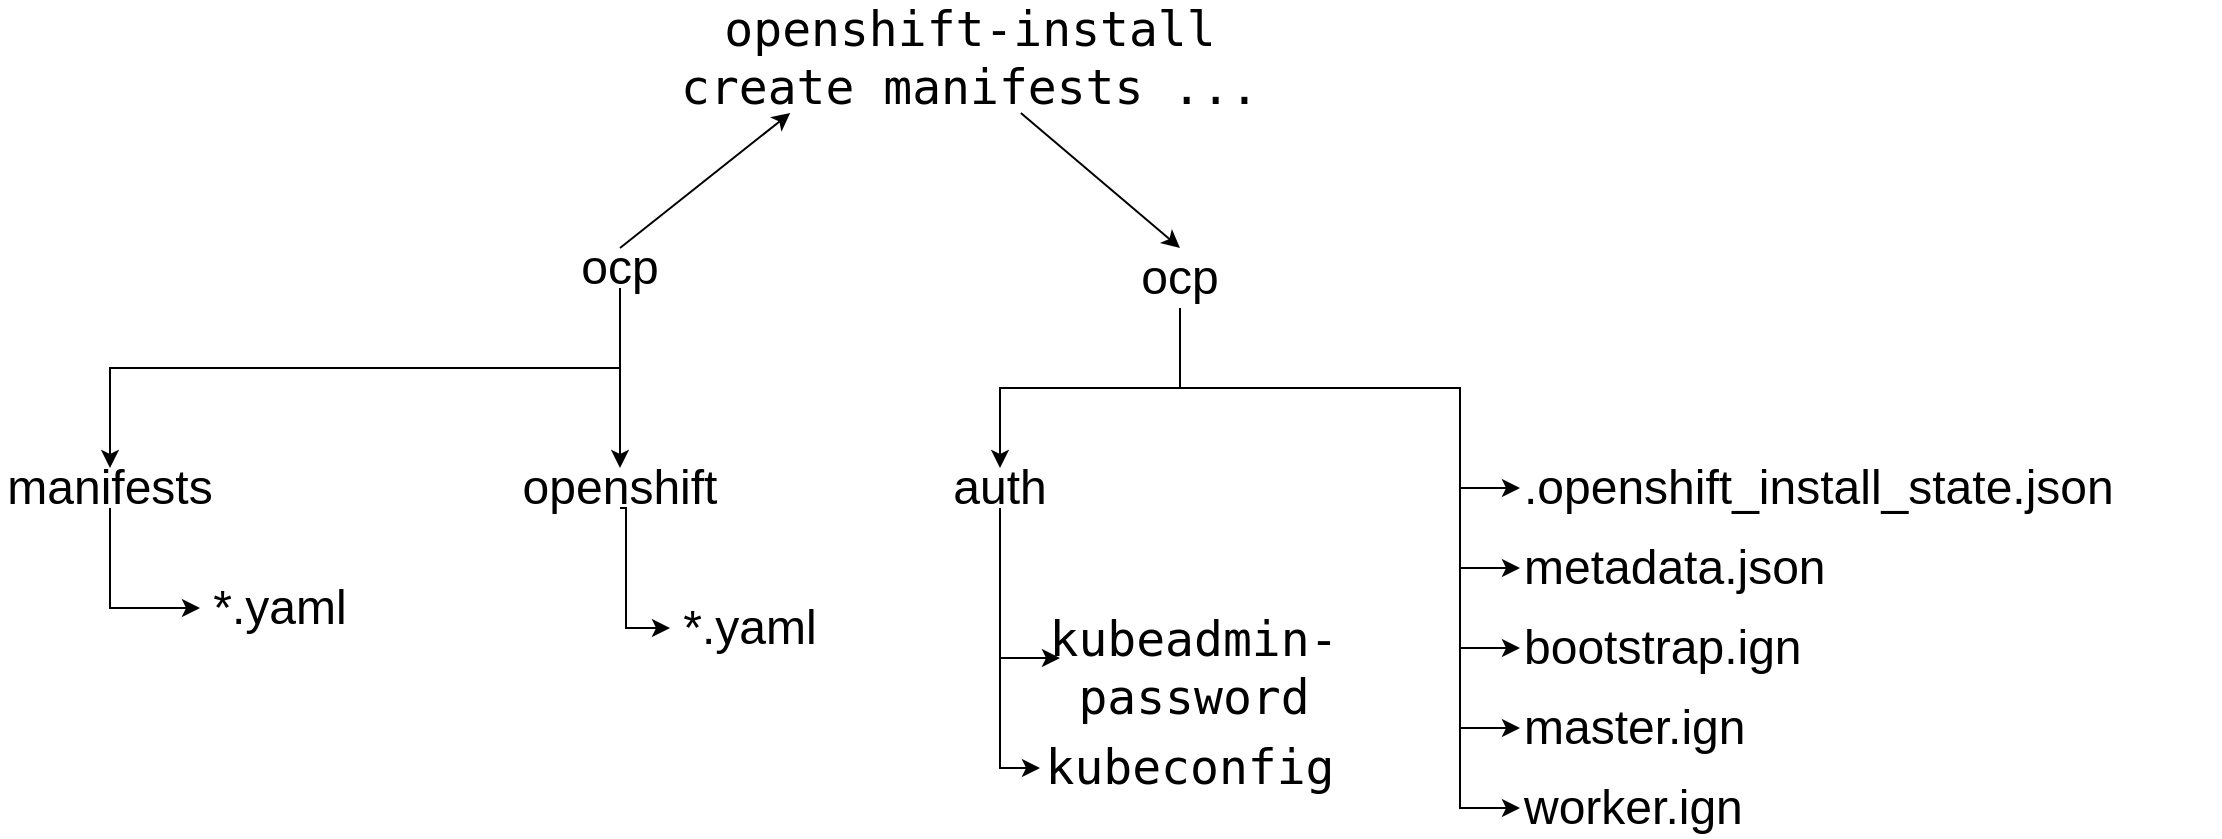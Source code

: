 <mxfile version="13.6.2" type="device"><diagram id="KNkzkaNZMIW8xC9NMKwq" name="Page-1"><mxGraphModel dx="630" dy="442" grid="1" gridSize="10" guides="1" tooltips="1" connect="1" arrows="1" fold="1" page="1" pageScale="1" pageWidth="827" pageHeight="1169" math="0" shadow="0"><root><mxCell id="0"/><mxCell id="1" parent="0"/><mxCell id="FfVoBFhxKKPP85rB4vu4-7" value="&lt;code style=&quot;font-size: 24px&quot;&gt;openshift-install create manifests ...&lt;/code&gt;" style="text;html=1;strokeColor=none;fillColor=none;align=center;verticalAlign=middle;whiteSpace=wrap;rounded=0;" parent="1" vertex="1"><mxGeometry x="450" y="580" width="310" height="50" as="geometry"/></mxCell><mxCell id="FfVoBFhxKKPP85rB4vu4-11" value="&lt;font style=&quot;font-size: 24px&quot;&gt;ocp&lt;/font&gt;" style="text;html=1;strokeColor=none;fillColor=none;align=center;verticalAlign=middle;whiteSpace=wrap;rounded=0;" parent="1" vertex="1"><mxGeometry x="410" y="700" width="40" height="20" as="geometry"/></mxCell><mxCell id="FfVoBFhxKKPP85rB4vu4-17" value="&lt;font style=&quot;font-size: 24px&quot;&gt;manifests&lt;/font&gt;" style="text;html=1;strokeColor=none;fillColor=none;align=center;verticalAlign=middle;whiteSpace=wrap;rounded=0;" parent="1" vertex="1"><mxGeometry x="120" y="810" width="110" height="20" as="geometry"/></mxCell><mxCell id="FfVoBFhxKKPP85rB4vu4-18" value="" style="endArrow=classic;html=1;entryX=0.5;entryY=0;entryDx=0;entryDy=0;exitX=0.5;exitY=1;exitDx=0;exitDy=0;edgeStyle=orthogonalEdgeStyle;rounded=0;" parent="1" source="FfVoBFhxKKPP85rB4vu4-11" target="FfVoBFhxKKPP85rB4vu4-17" edge="1"><mxGeometry width="50" height="50" relative="1" as="geometry"><mxPoint x="390" y="530" as="sourcePoint"/><mxPoint x="440" y="480" as="targetPoint"/><Array as="points"><mxPoint x="430" y="760"/><mxPoint x="175" y="760"/></Array></mxGeometry></mxCell><mxCell id="FfVoBFhxKKPP85rB4vu4-26" value="" style="endArrow=classic;html=1;entryX=0.5;entryY=0;entryDx=0;entryDy=0;exitX=0.5;exitY=1;exitDx=0;exitDy=0;" parent="1" source="FfVoBFhxKKPP85rB4vu4-11" target="nDaFfTGFjUVv1kbS_dd--27" edge="1"><mxGeometry width="50" height="50" relative="1" as="geometry"><mxPoint x="390" y="630" as="sourcePoint"/><mxPoint x="430" y="790" as="targetPoint"/></mxGeometry></mxCell><mxCell id="nDaFfTGFjUVv1kbS_dd--27" value="&lt;font style=&quot;font-size: 24px&quot;&gt;openshift&lt;/font&gt;" style="text;html=1;strokeColor=none;fillColor=none;align=center;verticalAlign=middle;whiteSpace=wrap;rounded=0;" parent="1" vertex="1"><mxGeometry x="375" y="810" width="110" height="20" as="geometry"/></mxCell><mxCell id="nDaFfTGFjUVv1kbS_dd--28" value="&lt;font style=&quot;font-size: 24px&quot;&gt;*.yaml&lt;/font&gt;" style="text;html=1;strokeColor=none;fillColor=none;align=center;verticalAlign=middle;whiteSpace=wrap;rounded=0;" parent="1" vertex="1"><mxGeometry x="220" y="870" width="80" height="20" as="geometry"/></mxCell><mxCell id="nDaFfTGFjUVv1kbS_dd--29" value="" style="endArrow=classic;html=1;entryX=0;entryY=0.5;entryDx=0;entryDy=0;exitX=0.5;exitY=1;exitDx=0;exitDy=0;edgeStyle=orthogonalEdgeStyle;rounded=0;" parent="1" source="FfVoBFhxKKPP85rB4vu4-17" target="nDaFfTGFjUVv1kbS_dd--28" edge="1"><mxGeometry width="50" height="50" relative="1" as="geometry"><mxPoint x="240" y="820" as="sourcePoint"/><mxPoint x="290" y="770" as="targetPoint"/></mxGeometry></mxCell><mxCell id="nDaFfTGFjUVv1kbS_dd--30" value="&lt;font style=&quot;font-size: 24px&quot;&gt;*.yaml&lt;/font&gt;" style="text;html=1;strokeColor=none;fillColor=none;align=center;verticalAlign=middle;whiteSpace=wrap;rounded=0;" parent="1" vertex="1"><mxGeometry x="455" y="880" width="80" height="20" as="geometry"/></mxCell><mxCell id="nDaFfTGFjUVv1kbS_dd--31" value="" style="endArrow=classic;html=1;entryX=0;entryY=0.5;entryDx=0;entryDy=0;edgeStyle=orthogonalEdgeStyle;rounded=0;exitX=0.5;exitY=1;exitDx=0;exitDy=0;" parent="1" source="nDaFfTGFjUVv1kbS_dd--27" target="nDaFfTGFjUVv1kbS_dd--30" edge="1"><mxGeometry width="50" height="50" relative="1" as="geometry"><mxPoint x="433" y="840" as="sourcePoint"/><mxPoint x="525" y="780" as="targetPoint"/><Array as="points"><mxPoint x="433" y="830"/><mxPoint x="433" y="890"/></Array></mxGeometry></mxCell><mxCell id="nDaFfTGFjUVv1kbS_dd--32" value="" style="endArrow=classic;html=1;entryX=0.21;entryY=1.05;entryDx=0;entryDy=0;entryPerimeter=0;exitX=0.5;exitY=0;exitDx=0;exitDy=0;" parent="1" source="FfVoBFhxKKPP85rB4vu4-11" target="FfVoBFhxKKPP85rB4vu4-7" edge="1"><mxGeometry width="50" height="50" relative="1" as="geometry"><mxPoint x="380" y="650" as="sourcePoint"/><mxPoint x="430" y="600" as="targetPoint"/></mxGeometry></mxCell><mxCell id="nDaFfTGFjUVv1kbS_dd--33" value="&lt;font style=&quot;font-size: 24px&quot;&gt;ocp&lt;/font&gt;" style="text;html=1;strokeColor=none;fillColor=none;align=center;verticalAlign=middle;whiteSpace=wrap;rounded=0;" parent="1" vertex="1"><mxGeometry x="690" y="700" width="40" height="30" as="geometry"/></mxCell><mxCell id="nDaFfTGFjUVv1kbS_dd--34" value="" style="endArrow=classic;html=1;exitX=0.582;exitY=1.05;exitDx=0;exitDy=0;exitPerimeter=0;entryX=0.5;entryY=0;entryDx=0;entryDy=0;" parent="1" source="FfVoBFhxKKPP85rB4vu4-7" target="nDaFfTGFjUVv1kbS_dd--33" edge="1"><mxGeometry width="50" height="50" relative="1" as="geometry"><mxPoint x="370" y="710" as="sourcePoint"/><mxPoint x="420" y="660" as="targetPoint"/></mxGeometry></mxCell><mxCell id="AAL1b_ZqUTLL_legVyrm-1" value="&lt;font style=&quot;font-size: 24px&quot;&gt;auth&lt;/font&gt;" style="text;html=1;strokeColor=none;fillColor=none;align=center;verticalAlign=middle;whiteSpace=wrap;rounded=0;" vertex="1" parent="1"><mxGeometry x="600" y="810" width="40" height="20" as="geometry"/></mxCell><mxCell id="AAL1b_ZqUTLL_legVyrm-2" value="&lt;span style=&quot;font-family: monospace&quot;&gt;&lt;span style=&quot;background-color: rgb(255 , 255 , 255)&quot;&gt;&lt;font style=&quot;font-size: 24px&quot;&gt;kubeadmin-password&lt;/font&gt;&lt;/span&gt;&lt;br&gt;&lt;/span&gt;" style="text;html=1;strokeColor=none;fillColor=none;align=center;verticalAlign=middle;whiteSpace=wrap;rounded=0;" vertex="1" parent="1"><mxGeometry x="650" y="900" width="134" height="20" as="geometry"/></mxCell><mxCell id="AAL1b_ZqUTLL_legVyrm-3" value="&lt;span style=&quot;font-family: monospace&quot;&gt;&lt;span style=&quot;background-color: rgb(255 , 255 , 255)&quot;&gt;&lt;font style=&quot;font-size: 24px&quot;&gt;kubeconfig&lt;/font&gt;&lt;/span&gt;&lt;br&gt;&lt;/span&gt;" style="text;html=1;strokeColor=none;fillColor=none;align=center;verticalAlign=middle;whiteSpace=wrap;rounded=0;" vertex="1" parent="1"><mxGeometry x="640" y="950" width="150" height="20" as="geometry"/></mxCell><mxCell id="AAL1b_ZqUTLL_legVyrm-4" value="" style="endArrow=classic;html=1;entryX=0;entryY=0.5;entryDx=0;entryDy=0;edgeStyle=orthogonalEdgeStyle;rounded=0;" edge="1" parent="1" source="AAL1b_ZqUTLL_legVyrm-1" target="AAL1b_ZqUTLL_legVyrm-3"><mxGeometry width="50" height="50" relative="1" as="geometry"><mxPoint x="700" y="670" as="sourcePoint"/><mxPoint x="620" y="930" as="targetPoint"/></mxGeometry></mxCell><mxCell id="AAL1b_ZqUTLL_legVyrm-5" value="" style="endArrow=classic;html=1;entryX=0;entryY=0.25;entryDx=0;entryDy=0;edgeStyle=orthogonalEdgeStyle;rounded=0;" edge="1" parent="1" target="AAL1b_ZqUTLL_legVyrm-2"><mxGeometry width="50" height="50" relative="1" as="geometry"><mxPoint x="620" y="840" as="sourcePoint"/><mxPoint x="750" y="620" as="targetPoint"/><Array as="points"><mxPoint x="620" y="905"/></Array></mxGeometry></mxCell><mxCell id="AAL1b_ZqUTLL_legVyrm-6" value="" style="endArrow=classic;html=1;exitX=0.5;exitY=1;exitDx=0;exitDy=0;entryX=0.5;entryY=0;entryDx=0;entryDy=0;edgeStyle=orthogonalEdgeStyle;rounded=0;" edge="1" parent="1" source="nDaFfTGFjUVv1kbS_dd--33" target="AAL1b_ZqUTLL_legVyrm-1"><mxGeometry width="50" height="50" relative="1" as="geometry"><mxPoint x="390" y="900" as="sourcePoint"/><mxPoint x="440" y="850" as="targetPoint"/><Array as="points"><mxPoint x="710" y="770"/><mxPoint x="620" y="770"/></Array></mxGeometry></mxCell><mxCell id="AAL1b_ZqUTLL_legVyrm-7" value="&lt;font style=&quot;font-size: 24px&quot;&gt;.openshift_install_state.json&lt;/font&gt;" style="text;html=1;strokeColor=none;fillColor=none;align=left;verticalAlign=middle;whiteSpace=wrap;rounded=0;" vertex="1" parent="1"><mxGeometry x="880" y="810" width="350" height="20" as="geometry"/></mxCell><mxCell id="AAL1b_ZqUTLL_legVyrm-8" value="&lt;font style=&quot;font-size: 24px&quot;&gt;metadata.json&lt;/font&gt;" style="text;html=1;strokeColor=none;fillColor=none;align=left;verticalAlign=middle;whiteSpace=wrap;rounded=0;" vertex="1" parent="1"><mxGeometry x="880" y="850" width="260" height="20" as="geometry"/></mxCell><mxCell id="AAL1b_ZqUTLL_legVyrm-9" value="&lt;font style=&quot;font-size: 24px&quot;&gt;bootstrap.ign&lt;/font&gt;" style="text;html=1;strokeColor=none;fillColor=none;align=left;verticalAlign=middle;whiteSpace=wrap;rounded=0;" vertex="1" parent="1"><mxGeometry x="880" y="890" width="260" height="20" as="geometry"/></mxCell><mxCell id="AAL1b_ZqUTLL_legVyrm-10" value="&lt;font style=&quot;font-size: 24px&quot;&gt;master.ign&lt;/font&gt;" style="text;html=1;strokeColor=none;fillColor=none;align=left;verticalAlign=middle;whiteSpace=wrap;rounded=0;" vertex="1" parent="1"><mxGeometry x="880" y="930" width="260" height="20" as="geometry"/></mxCell><mxCell id="AAL1b_ZqUTLL_legVyrm-11" value="&lt;font style=&quot;font-size: 24px&quot;&gt;worker.ign&lt;/font&gt;" style="text;html=1;strokeColor=none;fillColor=none;align=left;verticalAlign=middle;whiteSpace=wrap;rounded=0;" vertex="1" parent="1"><mxGeometry x="880" y="970" width="260" height="20" as="geometry"/></mxCell><mxCell id="AAL1b_ZqUTLL_legVyrm-12" value="" style="endArrow=classic;html=1;exitX=0.5;exitY=1;exitDx=0;exitDy=0;entryX=0;entryY=0.5;entryDx=0;entryDy=0;edgeStyle=orthogonalEdgeStyle;rounded=0;" edge="1" parent="1" source="nDaFfTGFjUVv1kbS_dd--33" target="AAL1b_ZqUTLL_legVyrm-7"><mxGeometry width="50" height="50" relative="1" as="geometry"><mxPoint x="820" y="900" as="sourcePoint"/><mxPoint x="870" y="850" as="targetPoint"/><Array as="points"><mxPoint x="710" y="770"/><mxPoint x="850" y="770"/><mxPoint x="850" y="820"/></Array></mxGeometry></mxCell><mxCell id="AAL1b_ZqUTLL_legVyrm-13" value="" style="endArrow=classic;html=1;exitX=0.5;exitY=1;exitDx=0;exitDy=0;edgeStyle=orthogonalEdgeStyle;rounded=0;" edge="1" parent="1" source="nDaFfTGFjUVv1kbS_dd--33"><mxGeometry width="50" height="50" relative="1" as="geometry"><mxPoint x="820" y="900" as="sourcePoint"/><mxPoint x="880" y="860" as="targetPoint"/><Array as="points"><mxPoint x="710" y="770"/><mxPoint x="850" y="770"/><mxPoint x="850" y="860"/></Array></mxGeometry></mxCell><mxCell id="AAL1b_ZqUTLL_legVyrm-16" value="" style="endArrow=none;html=1;" edge="1" parent="1"><mxGeometry width="50" height="50" relative="1" as="geometry"><mxPoint x="850" y="980" as="sourcePoint"/><mxPoint x="850" y="780" as="targetPoint"/></mxGeometry></mxCell><mxCell id="AAL1b_ZqUTLL_legVyrm-17" value="" style="endArrow=classic;html=1;exitX=0.5;exitY=1;exitDx=0;exitDy=0;entryX=0;entryY=0.5;entryDx=0;entryDy=0;edgeStyle=orthogonalEdgeStyle;rounded=0;" edge="1" parent="1" source="nDaFfTGFjUVv1kbS_dd--33" target="AAL1b_ZqUTLL_legVyrm-9"><mxGeometry width="50" height="50" relative="1" as="geometry"><mxPoint x="820" y="900" as="sourcePoint"/><mxPoint x="870" y="850" as="targetPoint"/><Array as="points"><mxPoint x="710" y="770"/><mxPoint x="850" y="770"/><mxPoint x="850" y="900"/></Array></mxGeometry></mxCell><mxCell id="AAL1b_ZqUTLL_legVyrm-18" value="" style="endArrow=classic;html=1;exitX=0.5;exitY=1;exitDx=0;exitDy=0;entryX=0;entryY=0.5;entryDx=0;entryDy=0;edgeStyle=orthogonalEdgeStyle;rounded=0;" edge="1" parent="1" source="nDaFfTGFjUVv1kbS_dd--33" target="AAL1b_ZqUTLL_legVyrm-10"><mxGeometry width="50" height="50" relative="1" as="geometry"><mxPoint x="820" y="900" as="sourcePoint"/><mxPoint x="870" y="850" as="targetPoint"/><Array as="points"><mxPoint x="710" y="770"/><mxPoint x="850" y="770"/><mxPoint x="850" y="940"/></Array></mxGeometry></mxCell><mxCell id="AAL1b_ZqUTLL_legVyrm-19" value="" style="endArrow=classic;html=1;entryX=0;entryY=0.5;entryDx=0;entryDy=0;edgeStyle=orthogonalEdgeStyle;rounded=0;" edge="1" parent="1" target="AAL1b_ZqUTLL_legVyrm-11"><mxGeometry width="50" height="50" relative="1" as="geometry"><mxPoint x="710" y="730" as="sourcePoint"/><mxPoint x="870" y="850" as="targetPoint"/><Array as="points"><mxPoint x="710" y="770"/><mxPoint x="850" y="770"/><mxPoint x="850" y="980"/></Array></mxGeometry></mxCell></root></mxGraphModel></diagram></mxfile>